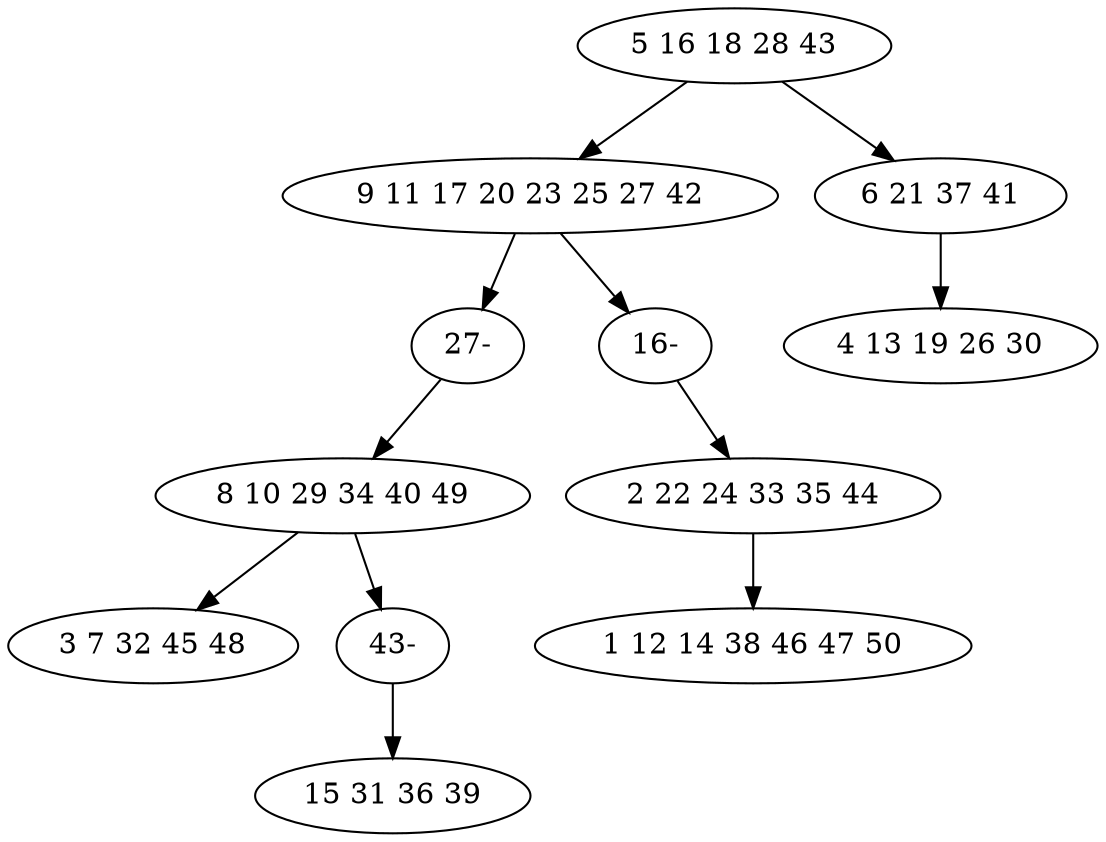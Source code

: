 digraph true_tree {
	"0" -> "1"
	"0" -> "2"
	"1" -> "9"
	"2" -> "4"
	"1" -> "11"
	"3" -> "6"
	"5" -> "7"
	"3" -> "10"
	"9" -> "3"
	"10" -> "8"
	"11" -> "5"
	"0" [label="5 16 18 28 43"];
	"1" [label="9 11 17 20 23 25 27 42"];
	"2" [label="6 21 37 41"];
	"3" [label="8 10 29 34 40 49"];
	"4" [label="4 13 19 26 30"];
	"5" [label="2 22 24 33 35 44"];
	"6" [label="3 7 32 45 48"];
	"7" [label="1 12 14 38 46 47 50"];
	"8" [label="15 31 36 39"];
	"9" [label="27-"];
	"10" [label="43-"];
	"11" [label="16-"];
}
